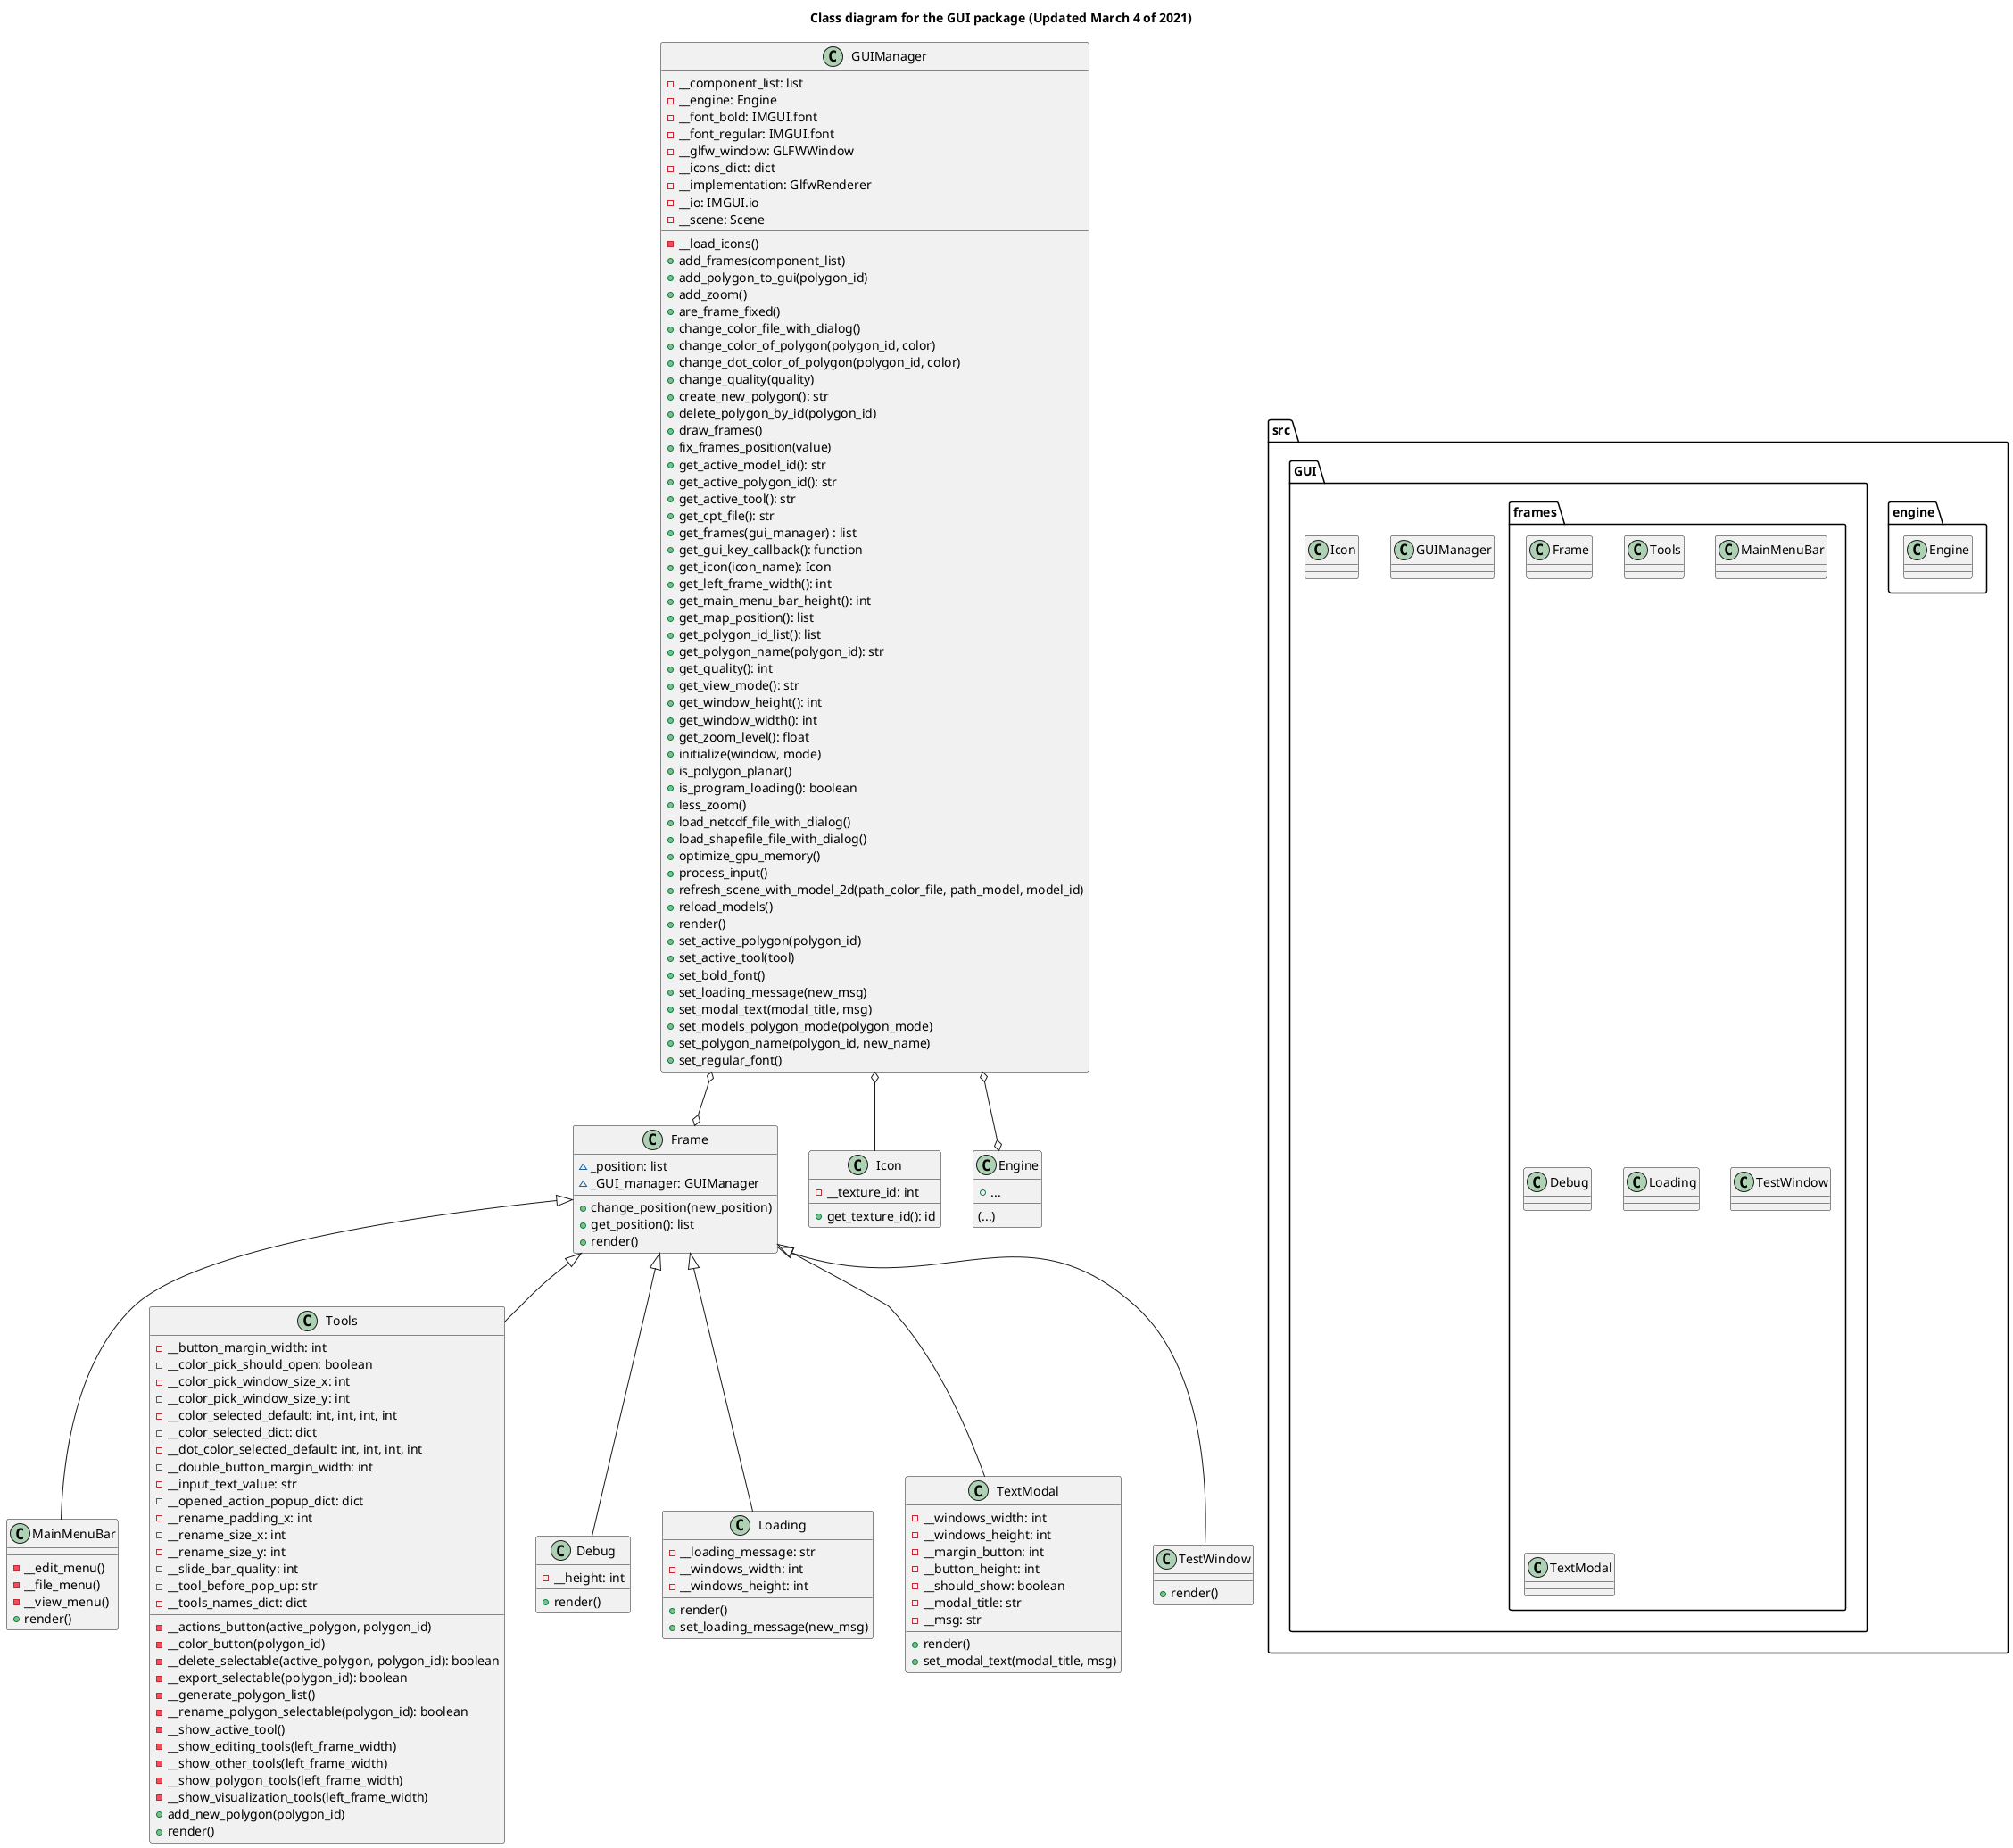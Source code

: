@startuml
'https://plantuml.com/class-diagram

title Class diagram for the GUI package (Updated March 4 of 2021)

package src {

    package engine {
        class Engine
    }

    package GUI{
        class GUIManager
        class Icon

        package frames {
            class Frame
            class Tools
            class MainMenuBar
            class Debug
            class Loading
            class TestWindow
            class TextModal
        }
    }
}

class GUIManager{
    - __component_list: list
    - __engine: Engine
    - __font_bold: IMGUI.font
    - __font_regular: IMGUI.font
    - __glfw_window: GLFWWindow
    - __icons_dict: dict
    - __implementation: GlfwRenderer
    - __io: IMGUI.io
    - __scene: Scene

    - __load_icons()
    + add_frames(component_list)
    + add_polygon_to_gui(polygon_id)
    + add_zoom()
    + are_frame_fixed()
    + change_color_file_with_dialog()
    + change_color_of_polygon(polygon_id, color)
    + change_dot_color_of_polygon(polygon_id, color)
    + change_quality(quality)
    + create_new_polygon(): str
    + delete_polygon_by_id(polygon_id)
    + draw_frames()
    + fix_frames_position(value)
    + get_active_model_id(): str
    + get_active_polygon_id(): str
    + get_active_tool(): str
    + get_cpt_file(): str
    + get_frames(gui_manager) : list
    + get_gui_key_callback(): function
    + get_icon(icon_name): Icon
    + get_left_frame_width(): int
    + get_main_menu_bar_height(): int
    + get_map_position(): list
    + get_polygon_id_list(): list
    + get_polygon_name(polygon_id): str
    + get_quality(): int
    + get_view_mode(): str
    + get_window_height(): int
    + get_window_width(): int
    + get_zoom_level(): float
    + initialize(window, mode)
    + is_polygon_planar()
    + is_program_loading(): boolean
    + less_zoom()
    + load_netcdf_file_with_dialog()
    + load_shapefile_file_with_dialog()
    + optimize_gpu_memory()
    + process_input()
    + refresh_scene_with_model_2d(path_color_file, path_model, model_id)
    + reload_models()
    + render()
    + set_active_polygon(polygon_id)
    + set_active_tool(tool)
    + set_bold_font()
    + set_loading_message(new_msg)
    + set_modal_text(modal_title, msg)
    + set_models_polygon_mode(polygon_mode)
    + set_polygon_name(polygon_id, new_name)
    + set_regular_font()
}

class Icon{

    - __texture_id: int

    + get_texture_id(): id
}


class Frame {
    ~ _position: list
    ~ _GUI_manager: GUIManager

    + change_position(new_position)
    + get_position(): list
    + render()
}

class MainMenuBar {
    - __edit_menu()
    - __file_menu()
    - __view_menu()
    + render()
}

class Tools {
    - __button_margin_width: int
    - __color_pick_should_open: boolean
    - __color_pick_window_size_x: int
    - __color_pick_window_size_y: int
    - __color_selected_default: int, int, int, int
    - __color_selected_dict: dict
    - __dot_color_selected_default: int, int, int, int
    - __double_button_margin_width: int
    - __input_text_value: str
    - __opened_action_popup_dict: dict
    - __rename_padding_x: int
    - __rename_size_x: int
    - __rename_size_y: int
    - __slide_bar_quality: int
    - __tool_before_pop_up: str
    - __tools_names_dict: dict


    - __actions_button(active_polygon, polygon_id)
    - __color_button(polygon_id)
    - __delete_selectable(active_polygon, polygon_id): boolean
    - __export_selectable(polygon_id): boolean
    - __generate_polygon_list()
    - __rename_polygon_selectable(polygon_id): boolean
    - __show_active_tool()
    - __show_editing_tools(left_frame_width)
    - __show_other_tools(left_frame_width)
    - __show_polygon_tools(left_frame_width)
    - __show_visualization_tools(left_frame_width)
    + add_new_polygon(polygon_id)
    + render()
}

class Debug {
    - __height: int
    + render()
}

class Loading {
    - __loading_message: str
    - __windows_width: int
    - __windows_height: int
    + render()
    + set_loading_message(new_msg)
}

class TextModal {
    - __windows_width: int
    - __windows_height: int
    - __margin_button: int
    - __button_height: int
    - __should_show: boolean
    - __modal_title: str
    - __msg: str

    + render()
    + set_modal_text(modal_title, msg)
}

class TestWindow {
    + render()
}

class Engine {
    + ...
    (...)
}

Debug -u-|> Frame
Loading -u-|> Frame
MainMenuBar -u-|> Frame
TestWindow -u-|> Frame
TextModal -u-|> Frame
Tools -u-|> Frame

GUIManager o-- Icon
GUIManager o--o Frame
GUIManager o--o Engine

@enduml